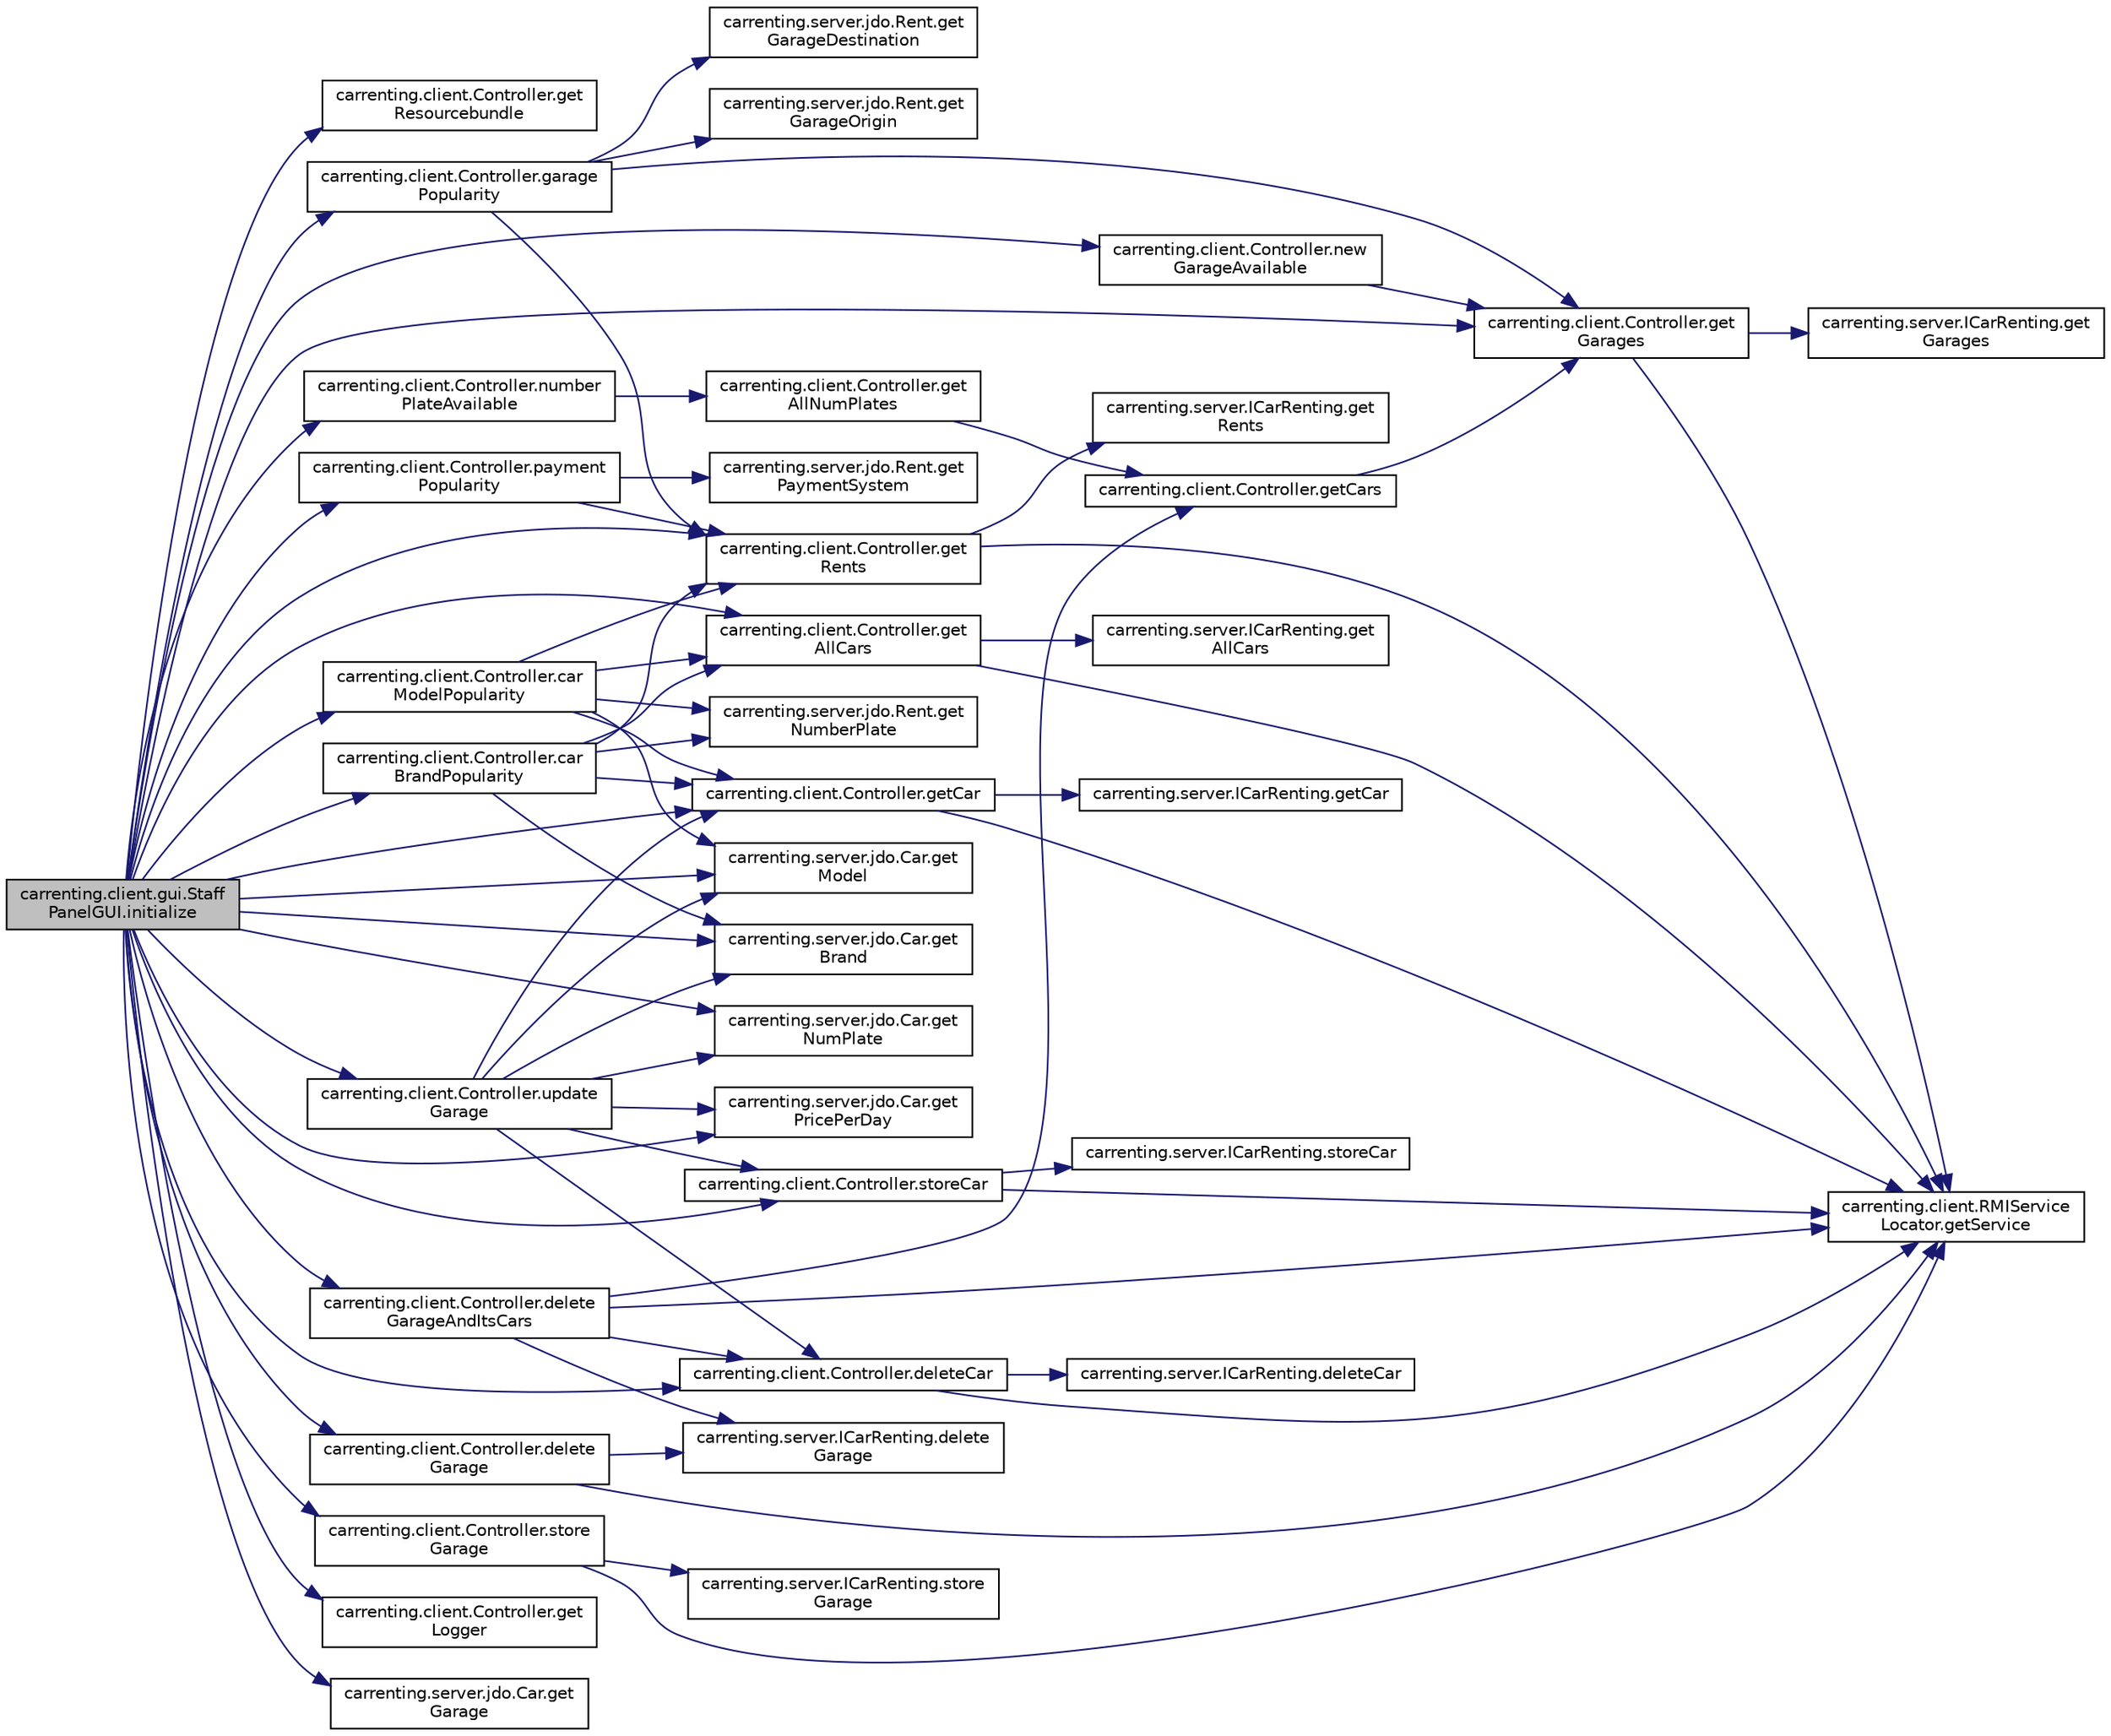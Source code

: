 digraph "carrenting.client.gui.StaffPanelGUI.initialize"
{
 // LATEX_PDF_SIZE
  edge [fontname="Helvetica",fontsize="10",labelfontname="Helvetica",labelfontsize="10"];
  node [fontname="Helvetica",fontsize="10",shape=record];
  rankdir="LR";
  Node5 [label="carrenting.client.gui.Staff\lPanelGUI.initialize",height=0.2,width=0.4,color="black", fillcolor="grey75", style="filled", fontcolor="black",tooltip=" "];
  Node5 -> Node6 [color="midnightblue",fontsize="10",style="solid",fontname="Helvetica"];
  Node6 [label="carrenting.client.Controller.get\lResourcebundle",height=0.2,width=0.4,color="black", fillcolor="white", style="filled",URL="$classcarrenting_1_1client_1_1_controller.html#a02bfa40e18727766ed66076119d95cc3",tooltip=" "];
  Node5 -> Node7 [color="midnightblue",fontsize="10",style="solid",fontname="Helvetica"];
  Node7 [label="carrenting.client.Controller.get\lRents",height=0.2,width=0.4,color="black", fillcolor="white", style="filled",URL="$classcarrenting_1_1client_1_1_controller.html#a4ba12c757900989ed2755f9924410a4b",tooltip=" "];
  Node7 -> Node8 [color="midnightblue",fontsize="10",style="solid",fontname="Helvetica"];
  Node8 [label="carrenting.client.RMIService\lLocator.getService",height=0.2,width=0.4,color="black", fillcolor="white", style="filled",URL="$classcarrenting_1_1client_1_1_r_m_i_service_locator.html#a0ac0c6fa2786c97632c927749a53237c",tooltip=" "];
  Node7 -> Node9 [color="midnightblue",fontsize="10",style="solid",fontname="Helvetica"];
  Node9 [label="carrenting.server.ICarRenting.get\lRents",height=0.2,width=0.4,color="black", fillcolor="white", style="filled",URL="$interfacecarrenting_1_1server_1_1_i_car_renting.html#a314ae8f7230cca5469932eb3034d5c49",tooltip=" "];
  Node5 -> Node10 [color="midnightblue",fontsize="10",style="solid",fontname="Helvetica"];
  Node10 [label="carrenting.client.Controller.get\lAllCars",height=0.2,width=0.4,color="black", fillcolor="white", style="filled",URL="$classcarrenting_1_1client_1_1_controller.html#a3198f90f6563c389e1f22e52a925ee5d",tooltip=" "];
  Node10 -> Node8 [color="midnightblue",fontsize="10",style="solid",fontname="Helvetica"];
  Node10 -> Node11 [color="midnightblue",fontsize="10",style="solid",fontname="Helvetica"];
  Node11 [label="carrenting.server.ICarRenting.get\lAllCars",height=0.2,width=0.4,color="black", fillcolor="white", style="filled",URL="$interfacecarrenting_1_1server_1_1_i_car_renting.html#aac16e69b3c3a38a4d8d844af603ece6a",tooltip=" "];
  Node5 -> Node12 [color="midnightblue",fontsize="10",style="solid",fontname="Helvetica"];
  Node12 [label="carrenting.client.Controller.deleteCar",height=0.2,width=0.4,color="black", fillcolor="white", style="filled",URL="$classcarrenting_1_1client_1_1_controller.html#acd2c7f2a6a74dd480004505b53d3a42e",tooltip=" "];
  Node12 -> Node8 [color="midnightblue",fontsize="10",style="solid",fontname="Helvetica"];
  Node12 -> Node13 [color="midnightblue",fontsize="10",style="solid",fontname="Helvetica"];
  Node13 [label="carrenting.server.ICarRenting.deleteCar",height=0.2,width=0.4,color="black", fillcolor="white", style="filled",URL="$interfacecarrenting_1_1server_1_1_i_car_renting.html#ac3730576a7df8ac11f89d1cc9ad4158a",tooltip=" "];
  Node5 -> Node14 [color="midnightblue",fontsize="10",style="solid",fontname="Helvetica"];
  Node14 [label="carrenting.client.Controller.get\lGarages",height=0.2,width=0.4,color="black", fillcolor="white", style="filled",URL="$classcarrenting_1_1client_1_1_controller.html#a38355c55fd14b445cbc7e420a5c36fa7",tooltip=" "];
  Node14 -> Node8 [color="midnightblue",fontsize="10",style="solid",fontname="Helvetica"];
  Node14 -> Node15 [color="midnightblue",fontsize="10",style="solid",fontname="Helvetica"];
  Node15 [label="carrenting.server.ICarRenting.get\lGarages",height=0.2,width=0.4,color="black", fillcolor="white", style="filled",URL="$interfacecarrenting_1_1server_1_1_i_car_renting.html#a3192598ccc120a739ca168df03c23681",tooltip=" "];
  Node5 -> Node16 [color="midnightblue",fontsize="10",style="solid",fontname="Helvetica"];
  Node16 [label="carrenting.client.Controller.update\lGarage",height=0.2,width=0.4,color="black", fillcolor="white", style="filled",URL="$classcarrenting_1_1client_1_1_controller.html#a40569127cc047d411d09df3c16a87f28",tooltip=" "];
  Node16 -> Node17 [color="midnightblue",fontsize="10",style="solid",fontname="Helvetica"];
  Node17 [label="carrenting.client.Controller.getCar",height=0.2,width=0.4,color="black", fillcolor="white", style="filled",URL="$classcarrenting_1_1client_1_1_controller.html#ae306f94b15ad4b3869d13ce8f6c46d45",tooltip=" "];
  Node17 -> Node8 [color="midnightblue",fontsize="10",style="solid",fontname="Helvetica"];
  Node17 -> Node18 [color="midnightblue",fontsize="10",style="solid",fontname="Helvetica"];
  Node18 [label="carrenting.server.ICarRenting.getCar",height=0.2,width=0.4,color="black", fillcolor="white", style="filled",URL="$interfacecarrenting_1_1server_1_1_i_car_renting.html#aa4d89c769e75b73df2a85805ea90bb49",tooltip=" "];
  Node16 -> Node12 [color="midnightblue",fontsize="10",style="solid",fontname="Helvetica"];
  Node16 -> Node19 [color="midnightblue",fontsize="10",style="solid",fontname="Helvetica"];
  Node19 [label="carrenting.client.Controller.storeCar",height=0.2,width=0.4,color="black", fillcolor="white", style="filled",URL="$classcarrenting_1_1client_1_1_controller.html#a267c24a1a13732839f548cddfe640f09",tooltip=" "];
  Node19 -> Node8 [color="midnightblue",fontsize="10",style="solid",fontname="Helvetica"];
  Node19 -> Node20 [color="midnightblue",fontsize="10",style="solid",fontname="Helvetica"];
  Node20 [label="carrenting.server.ICarRenting.storeCar",height=0.2,width=0.4,color="black", fillcolor="white", style="filled",URL="$interfacecarrenting_1_1server_1_1_i_car_renting.html#a45afd537059a13920f8ed9f91865b871",tooltip=" "];
  Node16 -> Node21 [color="midnightblue",fontsize="10",style="solid",fontname="Helvetica"];
  Node21 [label="carrenting.server.jdo.Car.get\lNumPlate",height=0.2,width=0.4,color="black", fillcolor="white", style="filled",URL="$classcarrenting_1_1server_1_1jdo_1_1_car.html#a032ac9ab77bd9c980fd1bcdde95dedb4",tooltip=" "];
  Node16 -> Node22 [color="midnightblue",fontsize="10",style="solid",fontname="Helvetica"];
  Node22 [label="carrenting.server.jdo.Car.get\lBrand",height=0.2,width=0.4,color="black", fillcolor="white", style="filled",URL="$classcarrenting_1_1server_1_1jdo_1_1_car.html#a45425648e8ef3708cc79cb6895ae8c06",tooltip=" "];
  Node16 -> Node23 [color="midnightblue",fontsize="10",style="solid",fontname="Helvetica"];
  Node23 [label="carrenting.server.jdo.Car.get\lModel",height=0.2,width=0.4,color="black", fillcolor="white", style="filled",URL="$classcarrenting_1_1server_1_1jdo_1_1_car.html#ab218a139547b4178939722b4f5756b93",tooltip=" "];
  Node16 -> Node24 [color="midnightblue",fontsize="10",style="solid",fontname="Helvetica"];
  Node24 [label="carrenting.server.jdo.Car.get\lPricePerDay",height=0.2,width=0.4,color="black", fillcolor="white", style="filled",URL="$classcarrenting_1_1server_1_1jdo_1_1_car.html#a957fd3951d0756628a14563828bea9c7",tooltip=" "];
  Node5 -> Node25 [color="midnightblue",fontsize="10",style="solid",fontname="Helvetica"];
  Node25 [label="carrenting.client.Controller.number\lPlateAvailable",height=0.2,width=0.4,color="black", fillcolor="white", style="filled",URL="$classcarrenting_1_1client_1_1_controller.html#a38e2ceefec996f614721075c4e8272ed",tooltip=" "];
  Node25 -> Node26 [color="midnightblue",fontsize="10",style="solid",fontname="Helvetica"];
  Node26 [label="carrenting.client.Controller.get\lAllNumPlates",height=0.2,width=0.4,color="black", fillcolor="white", style="filled",URL="$classcarrenting_1_1client_1_1_controller.html#a2a1f2139f9682b3c1215798216bee256",tooltip=" "];
  Node26 -> Node27 [color="midnightblue",fontsize="10",style="solid",fontname="Helvetica"];
  Node27 [label="carrenting.client.Controller.getCars",height=0.2,width=0.4,color="black", fillcolor="white", style="filled",URL="$classcarrenting_1_1client_1_1_controller.html#aa23affda674a59f25639c522800b35d1",tooltip=" "];
  Node27 -> Node14 [color="midnightblue",fontsize="10",style="solid",fontname="Helvetica"];
  Node5 -> Node19 [color="midnightblue",fontsize="10",style="solid",fontname="Helvetica"];
  Node5 -> Node28 [color="midnightblue",fontsize="10",style="solid",fontname="Helvetica"];
  Node28 [label="carrenting.client.Controller.get\lLogger",height=0.2,width=0.4,color="black", fillcolor="white", style="filled",URL="$classcarrenting_1_1client_1_1_controller.html#a34a0edf53b5204f26b1a39ff4d8fa316",tooltip=" "];
  Node5 -> Node17 [color="midnightblue",fontsize="10",style="solid",fontname="Helvetica"];
  Node5 -> Node21 [color="midnightblue",fontsize="10",style="solid",fontname="Helvetica"];
  Node5 -> Node22 [color="midnightblue",fontsize="10",style="solid",fontname="Helvetica"];
  Node5 -> Node29 [color="midnightblue",fontsize="10",style="solid",fontname="Helvetica"];
  Node29 [label="carrenting.server.jdo.Car.get\lGarage",height=0.2,width=0.4,color="black", fillcolor="white", style="filled",URL="$classcarrenting_1_1server_1_1jdo_1_1_car.html#a1287409c08d788e0b34f8988e7842f84",tooltip=" "];
  Node5 -> Node23 [color="midnightblue",fontsize="10",style="solid",fontname="Helvetica"];
  Node5 -> Node24 [color="midnightblue",fontsize="10",style="solid",fontname="Helvetica"];
  Node5 -> Node30 [color="midnightblue",fontsize="10",style="solid",fontname="Helvetica"];
  Node30 [label="carrenting.client.Controller.delete\lGarageAndItsCars",height=0.2,width=0.4,color="black", fillcolor="white", style="filled",URL="$classcarrenting_1_1client_1_1_controller.html#a8ab0dbe50a7131d88767853d40886943",tooltip=" "];
  Node30 -> Node27 [color="midnightblue",fontsize="10",style="solid",fontname="Helvetica"];
  Node30 -> Node12 [color="midnightblue",fontsize="10",style="solid",fontname="Helvetica"];
  Node30 -> Node8 [color="midnightblue",fontsize="10",style="solid",fontname="Helvetica"];
  Node30 -> Node31 [color="midnightblue",fontsize="10",style="solid",fontname="Helvetica"];
  Node31 [label="carrenting.server.ICarRenting.delete\lGarage",height=0.2,width=0.4,color="black", fillcolor="white", style="filled",URL="$interfacecarrenting_1_1server_1_1_i_car_renting.html#a962ebc71ee856ffdda808876d3a26e79",tooltip=" "];
  Node5 -> Node32 [color="midnightblue",fontsize="10",style="solid",fontname="Helvetica"];
  Node32 [label="carrenting.client.Controller.delete\lGarage",height=0.2,width=0.4,color="black", fillcolor="white", style="filled",URL="$classcarrenting_1_1client_1_1_controller.html#a41f7110cdb9a72be3de30b5ddd7ac8e3",tooltip=" "];
  Node32 -> Node8 [color="midnightblue",fontsize="10",style="solid",fontname="Helvetica"];
  Node32 -> Node31 [color="midnightblue",fontsize="10",style="solid",fontname="Helvetica"];
  Node5 -> Node33 [color="midnightblue",fontsize="10",style="solid",fontname="Helvetica"];
  Node33 [label="carrenting.client.Controller.garage\lPopularity",height=0.2,width=0.4,color="black", fillcolor="white", style="filled",URL="$classcarrenting_1_1client_1_1_controller.html#a044f90f28e7b5b5de74efa32c4640b4b",tooltip=" "];
  Node33 -> Node14 [color="midnightblue",fontsize="10",style="solid",fontname="Helvetica"];
  Node33 -> Node7 [color="midnightblue",fontsize="10",style="solid",fontname="Helvetica"];
  Node33 -> Node34 [color="midnightblue",fontsize="10",style="solid",fontname="Helvetica"];
  Node34 [label="carrenting.server.jdo.Rent.get\lGarageOrigin",height=0.2,width=0.4,color="black", fillcolor="white", style="filled",URL="$classcarrenting_1_1server_1_1jdo_1_1_rent.html#a2ec000cdd1156e64c50277541ad95f6a",tooltip=" "];
  Node33 -> Node35 [color="midnightblue",fontsize="10",style="solid",fontname="Helvetica"];
  Node35 [label="carrenting.server.jdo.Rent.get\lGarageDestination",height=0.2,width=0.4,color="black", fillcolor="white", style="filled",URL="$classcarrenting_1_1server_1_1jdo_1_1_rent.html#a977c1c0516e78d672da939d76b3a28c9",tooltip=" "];
  Node5 -> Node36 [color="midnightblue",fontsize="10",style="solid",fontname="Helvetica"];
  Node36 [label="carrenting.client.Controller.payment\lPopularity",height=0.2,width=0.4,color="black", fillcolor="white", style="filled",URL="$classcarrenting_1_1client_1_1_controller.html#a9b2daca95f66631d91d14b84f8f20bd4",tooltip=" "];
  Node36 -> Node7 [color="midnightblue",fontsize="10",style="solid",fontname="Helvetica"];
  Node36 -> Node37 [color="midnightblue",fontsize="10",style="solid",fontname="Helvetica"];
  Node37 [label="carrenting.server.jdo.Rent.get\lPaymentSystem",height=0.2,width=0.4,color="black", fillcolor="white", style="filled",URL="$classcarrenting_1_1server_1_1jdo_1_1_rent.html#a1329c3199ae2e2639285116a5cdfd54e",tooltip=" "];
  Node5 -> Node38 [color="midnightblue",fontsize="10",style="solid",fontname="Helvetica"];
  Node38 [label="carrenting.client.Controller.car\lModelPopularity",height=0.2,width=0.4,color="black", fillcolor="white", style="filled",URL="$classcarrenting_1_1client_1_1_controller.html#af33dd6158f6b5a8b2355a0315e36a487",tooltip=" "];
  Node38 -> Node10 [color="midnightblue",fontsize="10",style="solid",fontname="Helvetica"];
  Node38 -> Node7 [color="midnightblue",fontsize="10",style="solid",fontname="Helvetica"];
  Node38 -> Node17 [color="midnightblue",fontsize="10",style="solid",fontname="Helvetica"];
  Node38 -> Node39 [color="midnightblue",fontsize="10",style="solid",fontname="Helvetica"];
  Node39 [label="carrenting.server.jdo.Rent.get\lNumberPlate",height=0.2,width=0.4,color="black", fillcolor="white", style="filled",URL="$classcarrenting_1_1server_1_1jdo_1_1_rent.html#a91e5c7e50a1ad550e9bf5b106cd5d7fa",tooltip=" "];
  Node38 -> Node23 [color="midnightblue",fontsize="10",style="solid",fontname="Helvetica"];
  Node5 -> Node40 [color="midnightblue",fontsize="10",style="solid",fontname="Helvetica"];
  Node40 [label="carrenting.client.Controller.car\lBrandPopularity",height=0.2,width=0.4,color="black", fillcolor="white", style="filled",URL="$classcarrenting_1_1client_1_1_controller.html#a145175cffe1e06e23ce2c126b6e50962",tooltip=" "];
  Node40 -> Node10 [color="midnightblue",fontsize="10",style="solid",fontname="Helvetica"];
  Node40 -> Node7 [color="midnightblue",fontsize="10",style="solid",fontname="Helvetica"];
  Node40 -> Node17 [color="midnightblue",fontsize="10",style="solid",fontname="Helvetica"];
  Node40 -> Node39 [color="midnightblue",fontsize="10",style="solid",fontname="Helvetica"];
  Node40 -> Node22 [color="midnightblue",fontsize="10",style="solid",fontname="Helvetica"];
  Node5 -> Node41 [color="midnightblue",fontsize="10",style="solid",fontname="Helvetica"];
  Node41 [label="carrenting.client.Controller.new\lGarageAvailable",height=0.2,width=0.4,color="black", fillcolor="white", style="filled",URL="$classcarrenting_1_1client_1_1_controller.html#a29f6f19aa82c8bf783775337ef6d593d",tooltip=" "];
  Node41 -> Node14 [color="midnightblue",fontsize="10",style="solid",fontname="Helvetica"];
  Node5 -> Node42 [color="midnightblue",fontsize="10",style="solid",fontname="Helvetica"];
  Node42 [label="carrenting.client.Controller.store\lGarage",height=0.2,width=0.4,color="black", fillcolor="white", style="filled",URL="$classcarrenting_1_1client_1_1_controller.html#ab6ddf6da22a98db5fe72e2c4b19c70d0",tooltip=" "];
  Node42 -> Node8 [color="midnightblue",fontsize="10",style="solid",fontname="Helvetica"];
  Node42 -> Node43 [color="midnightblue",fontsize="10",style="solid",fontname="Helvetica"];
  Node43 [label="carrenting.server.ICarRenting.store\lGarage",height=0.2,width=0.4,color="black", fillcolor="white", style="filled",URL="$interfacecarrenting_1_1server_1_1_i_car_renting.html#a2a6b576363c023ef94615f58d7305222",tooltip=" "];
}
